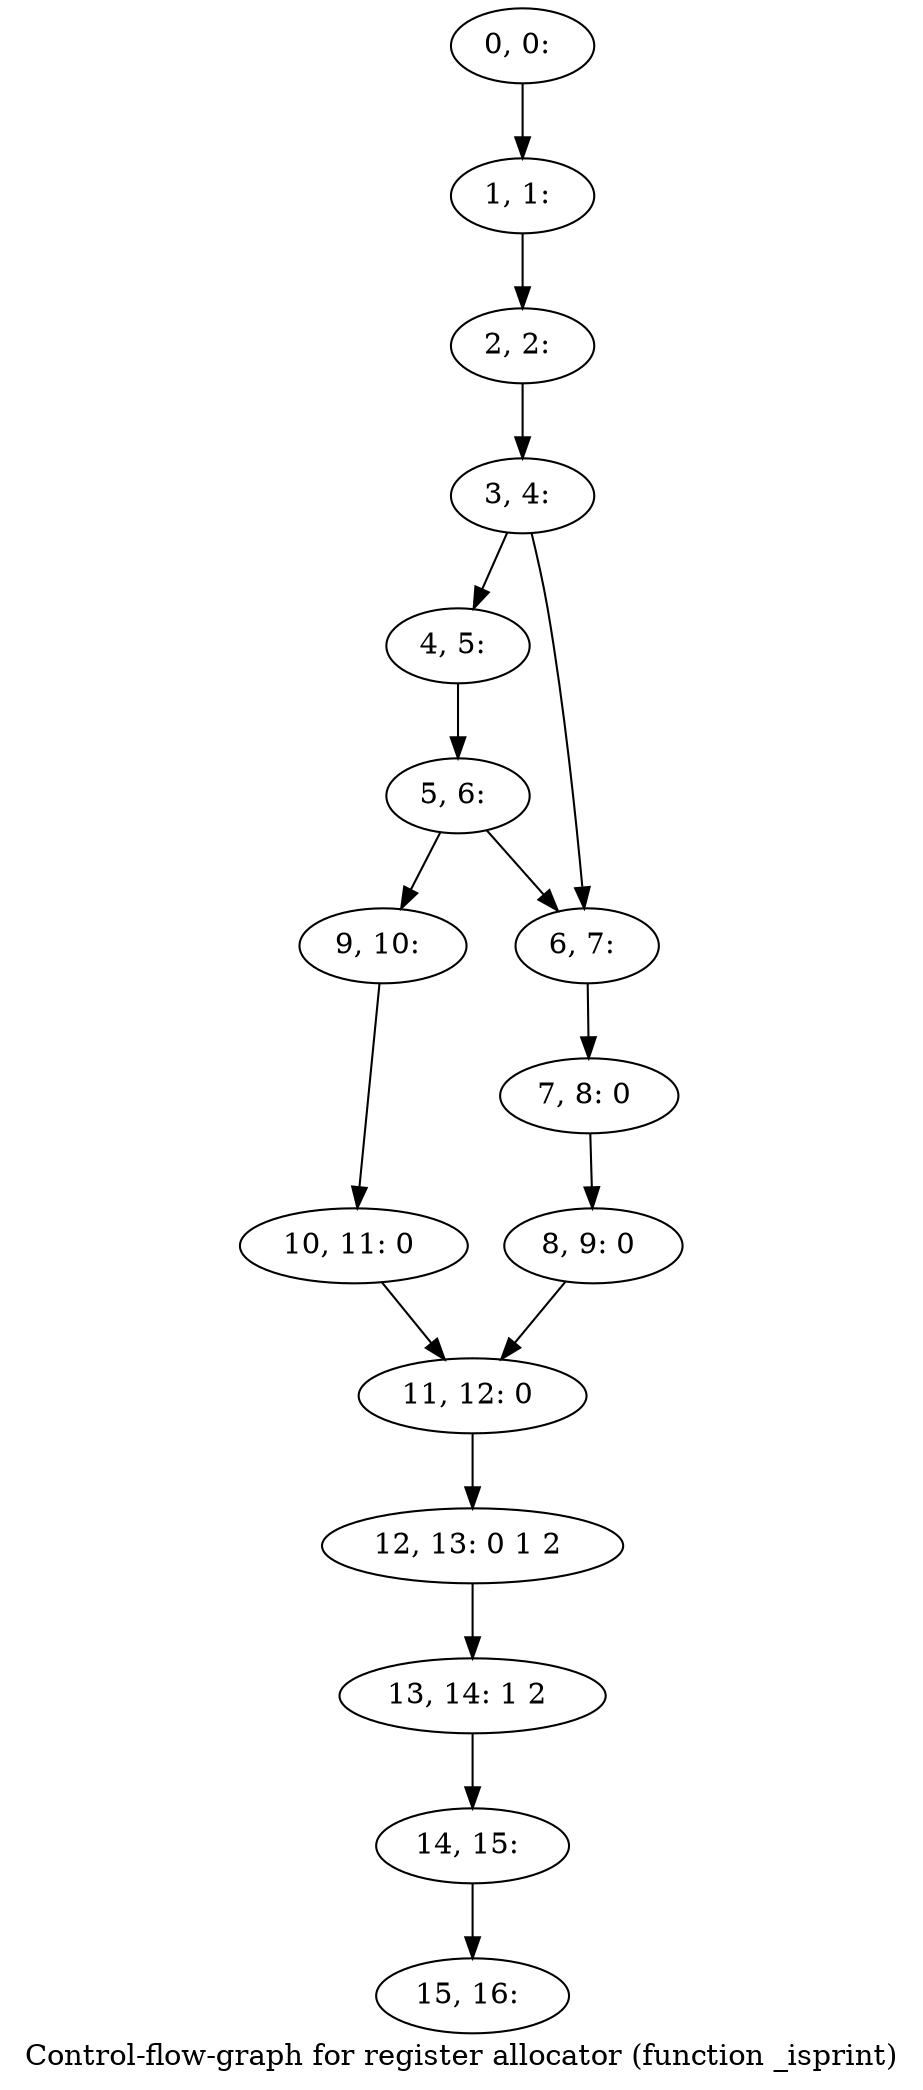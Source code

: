 digraph G {
graph [label="Control-flow-graph for register allocator (function _isprint)"]
0[label="0, 0: "];
1[label="1, 1: "];
2[label="2, 2: "];
3[label="3, 4: "];
4[label="4, 5: "];
5[label="5, 6: "];
6[label="6, 7: "];
7[label="7, 8: 0 "];
8[label="8, 9: 0 "];
9[label="9, 10: "];
10[label="10, 11: 0 "];
11[label="11, 12: 0 "];
12[label="12, 13: 0 1 2 "];
13[label="13, 14: 1 2 "];
14[label="14, 15: "];
15[label="15, 16: "];
0->1 ;
1->2 ;
2->3 ;
3->4 ;
3->6 ;
4->5 ;
5->6 ;
5->9 ;
6->7 ;
7->8 ;
8->11 ;
9->10 ;
10->11 ;
11->12 ;
12->13 ;
13->14 ;
14->15 ;
}
